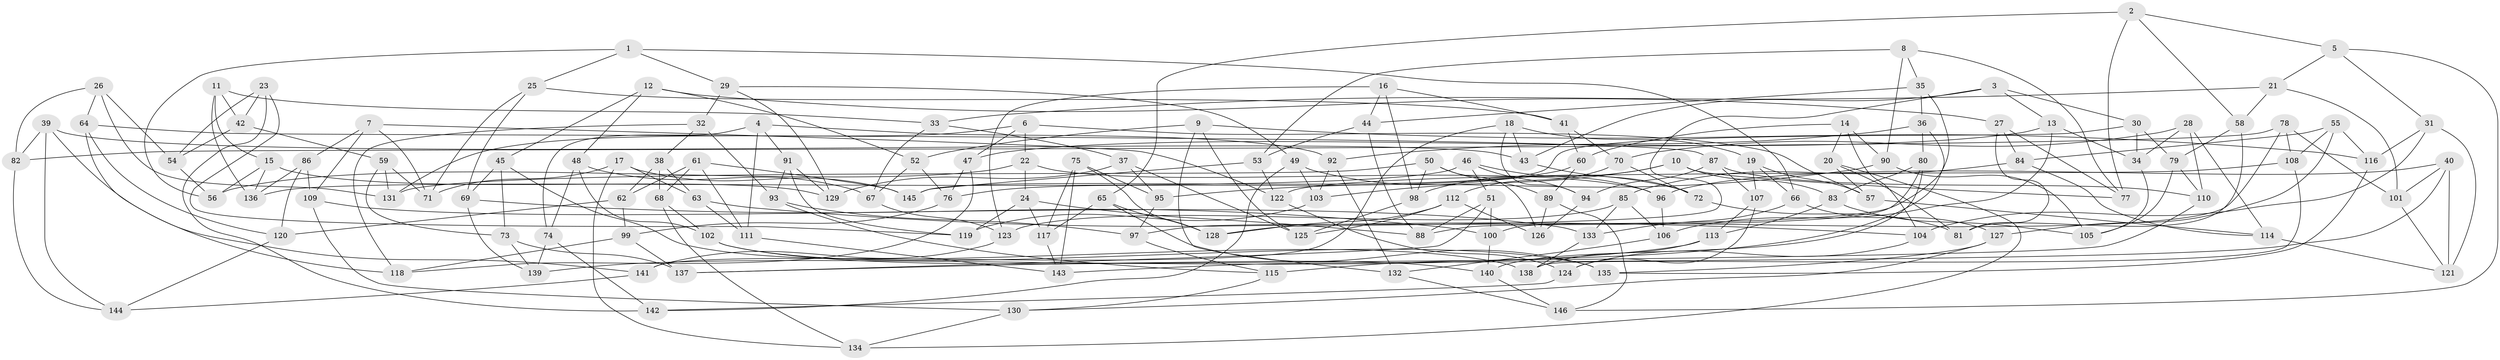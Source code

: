 // Generated by graph-tools (version 1.1) at 2025/16/03/09/25 04:16:37]
// undirected, 146 vertices, 292 edges
graph export_dot {
graph [start="1"]
  node [color=gray90,style=filled];
  1;
  2;
  3;
  4;
  5;
  6;
  7;
  8;
  9;
  10;
  11;
  12;
  13;
  14;
  15;
  16;
  17;
  18;
  19;
  20;
  21;
  22;
  23;
  24;
  25;
  26;
  27;
  28;
  29;
  30;
  31;
  32;
  33;
  34;
  35;
  36;
  37;
  38;
  39;
  40;
  41;
  42;
  43;
  44;
  45;
  46;
  47;
  48;
  49;
  50;
  51;
  52;
  53;
  54;
  55;
  56;
  57;
  58;
  59;
  60;
  61;
  62;
  63;
  64;
  65;
  66;
  67;
  68;
  69;
  70;
  71;
  72;
  73;
  74;
  75;
  76;
  77;
  78;
  79;
  80;
  81;
  82;
  83;
  84;
  85;
  86;
  87;
  88;
  89;
  90;
  91;
  92;
  93;
  94;
  95;
  96;
  97;
  98;
  99;
  100;
  101;
  102;
  103;
  104;
  105;
  106;
  107;
  108;
  109;
  110;
  111;
  112;
  113;
  114;
  115;
  116;
  117;
  118;
  119;
  120;
  121;
  122;
  123;
  124;
  125;
  126;
  127;
  128;
  129;
  130;
  131;
  132;
  133;
  134;
  135;
  136;
  137;
  138;
  139;
  140;
  141;
  142;
  143;
  144;
  145;
  146;
  1 -- 56;
  1 -- 29;
  1 -- 25;
  1 -- 66;
  2 -- 58;
  2 -- 65;
  2 -- 77;
  2 -- 5;
  3 -- 43;
  3 -- 30;
  3 -- 13;
  3 -- 128;
  4 -- 74;
  4 -- 91;
  4 -- 111;
  4 -- 92;
  5 -- 146;
  5 -- 21;
  5 -- 31;
  6 -- 57;
  6 -- 131;
  6 -- 22;
  6 -- 47;
  7 -- 71;
  7 -- 86;
  7 -- 109;
  7 -- 122;
  8 -- 77;
  8 -- 90;
  8 -- 53;
  8 -- 35;
  9 -- 52;
  9 -- 125;
  9 -- 116;
  9 -- 132;
  10 -- 98;
  10 -- 103;
  10 -- 83;
  10 -- 77;
  11 -- 42;
  11 -- 136;
  11 -- 15;
  11 -- 33;
  12 -- 48;
  12 -- 45;
  12 -- 52;
  12 -- 27;
  13 -- 106;
  13 -- 47;
  13 -- 34;
  14 -- 20;
  14 -- 104;
  14 -- 90;
  14 -- 60;
  15 -- 56;
  15 -- 136;
  15 -- 129;
  16 -- 41;
  16 -- 123;
  16 -- 44;
  16 -- 98;
  17 -- 71;
  17 -- 145;
  17 -- 63;
  17 -- 134;
  18 -- 94;
  18 -- 43;
  18 -- 19;
  18 -- 141;
  19 -- 107;
  19 -- 57;
  19 -- 66;
  20 -- 81;
  20 -- 134;
  20 -- 57;
  21 -- 101;
  21 -- 33;
  21 -- 58;
  22 -- 56;
  22 -- 24;
  22 -- 96;
  23 -- 54;
  23 -- 42;
  23 -- 142;
  23 -- 119;
  24 -- 119;
  24 -- 88;
  24 -- 117;
  25 -- 41;
  25 -- 69;
  25 -- 71;
  26 -- 54;
  26 -- 82;
  26 -- 64;
  26 -- 131;
  27 -- 81;
  27 -- 77;
  27 -- 84;
  28 -- 34;
  28 -- 114;
  28 -- 110;
  28 -- 70;
  29 -- 32;
  29 -- 49;
  29 -- 129;
  30 -- 145;
  30 -- 79;
  30 -- 34;
  31 -- 116;
  31 -- 104;
  31 -- 121;
  32 -- 38;
  32 -- 93;
  32 -- 118;
  33 -- 37;
  33 -- 67;
  34 -- 105;
  35 -- 97;
  35 -- 36;
  35 -- 44;
  36 -- 80;
  36 -- 92;
  36 -- 115;
  37 -- 95;
  37 -- 129;
  37 -- 125;
  38 -- 68;
  38 -- 63;
  38 -- 62;
  39 -- 144;
  39 -- 43;
  39 -- 141;
  39 -- 82;
  40 -- 143;
  40 -- 96;
  40 -- 121;
  40 -- 101;
  41 -- 60;
  41 -- 70;
  42 -- 54;
  42 -- 59;
  43 -- 72;
  44 -- 53;
  44 -- 88;
  45 -- 138;
  45 -- 73;
  45 -- 69;
  46 -- 51;
  46 -- 94;
  46 -- 96;
  46 -- 136;
  47 -- 118;
  47 -- 76;
  48 -- 102;
  48 -- 67;
  48 -- 74;
  49 -- 72;
  49 -- 142;
  49 -- 103;
  50 -- 126;
  50 -- 131;
  50 -- 98;
  50 -- 89;
  51 -- 88;
  51 -- 137;
  51 -- 100;
  52 -- 76;
  52 -- 67;
  53 -- 122;
  53 -- 145;
  54 -- 56;
  55 -- 116;
  55 -- 108;
  55 -- 127;
  55 -- 84;
  57 -- 114;
  58 -- 81;
  58 -- 79;
  59 -- 71;
  59 -- 131;
  59 -- 73;
  60 -- 76;
  60 -- 89;
  61 -- 68;
  61 -- 62;
  61 -- 111;
  61 -- 145;
  62 -- 120;
  62 -- 99;
  63 -- 104;
  63 -- 111;
  64 -- 120;
  64 -- 118;
  64 -- 87;
  65 -- 128;
  65 -- 117;
  65 -- 135;
  66 -- 127;
  66 -- 133;
  67 -- 123;
  68 -- 102;
  68 -- 134;
  69 -- 100;
  69 -- 139;
  70 -- 72;
  70 -- 112;
  72 -- 81;
  73 -- 139;
  73 -- 137;
  74 -- 142;
  74 -- 139;
  75 -- 95;
  75 -- 117;
  75 -- 143;
  75 -- 128;
  76 -- 99;
  78 -- 82;
  78 -- 100;
  78 -- 101;
  78 -- 108;
  79 -- 105;
  79 -- 110;
  80 -- 83;
  80 -- 140;
  80 -- 88;
  82 -- 144;
  83 -- 105;
  83 -- 113;
  84 -- 85;
  84 -- 114;
  85 -- 133;
  85 -- 106;
  85 -- 123;
  86 -- 136;
  86 -- 109;
  86 -- 120;
  87 -- 94;
  87 -- 110;
  87 -- 107;
  89 -- 126;
  89 -- 146;
  90 -- 105;
  90 -- 95;
  91 -- 129;
  91 -- 93;
  91 -- 119;
  92 -- 132;
  92 -- 103;
  93 -- 115;
  93 -- 97;
  94 -- 126;
  95 -- 97;
  96 -- 106;
  97 -- 115;
  98 -- 125;
  99 -- 118;
  99 -- 137;
  100 -- 140;
  101 -- 121;
  102 -- 140;
  102 -- 135;
  103 -- 119;
  104 -- 124;
  106 -- 132;
  107 -- 124;
  107 -- 113;
  108 -- 122;
  108 -- 138;
  109 -- 130;
  109 -- 133;
  110 -- 137;
  111 -- 143;
  112 -- 126;
  112 -- 128;
  112 -- 125;
  113 -- 139;
  113 -- 138;
  114 -- 121;
  115 -- 130;
  116 -- 135;
  117 -- 143;
  120 -- 144;
  122 -- 124;
  123 -- 141;
  124 -- 142;
  127 -- 135;
  127 -- 130;
  130 -- 134;
  132 -- 146;
  133 -- 138;
  140 -- 146;
  141 -- 144;
}
